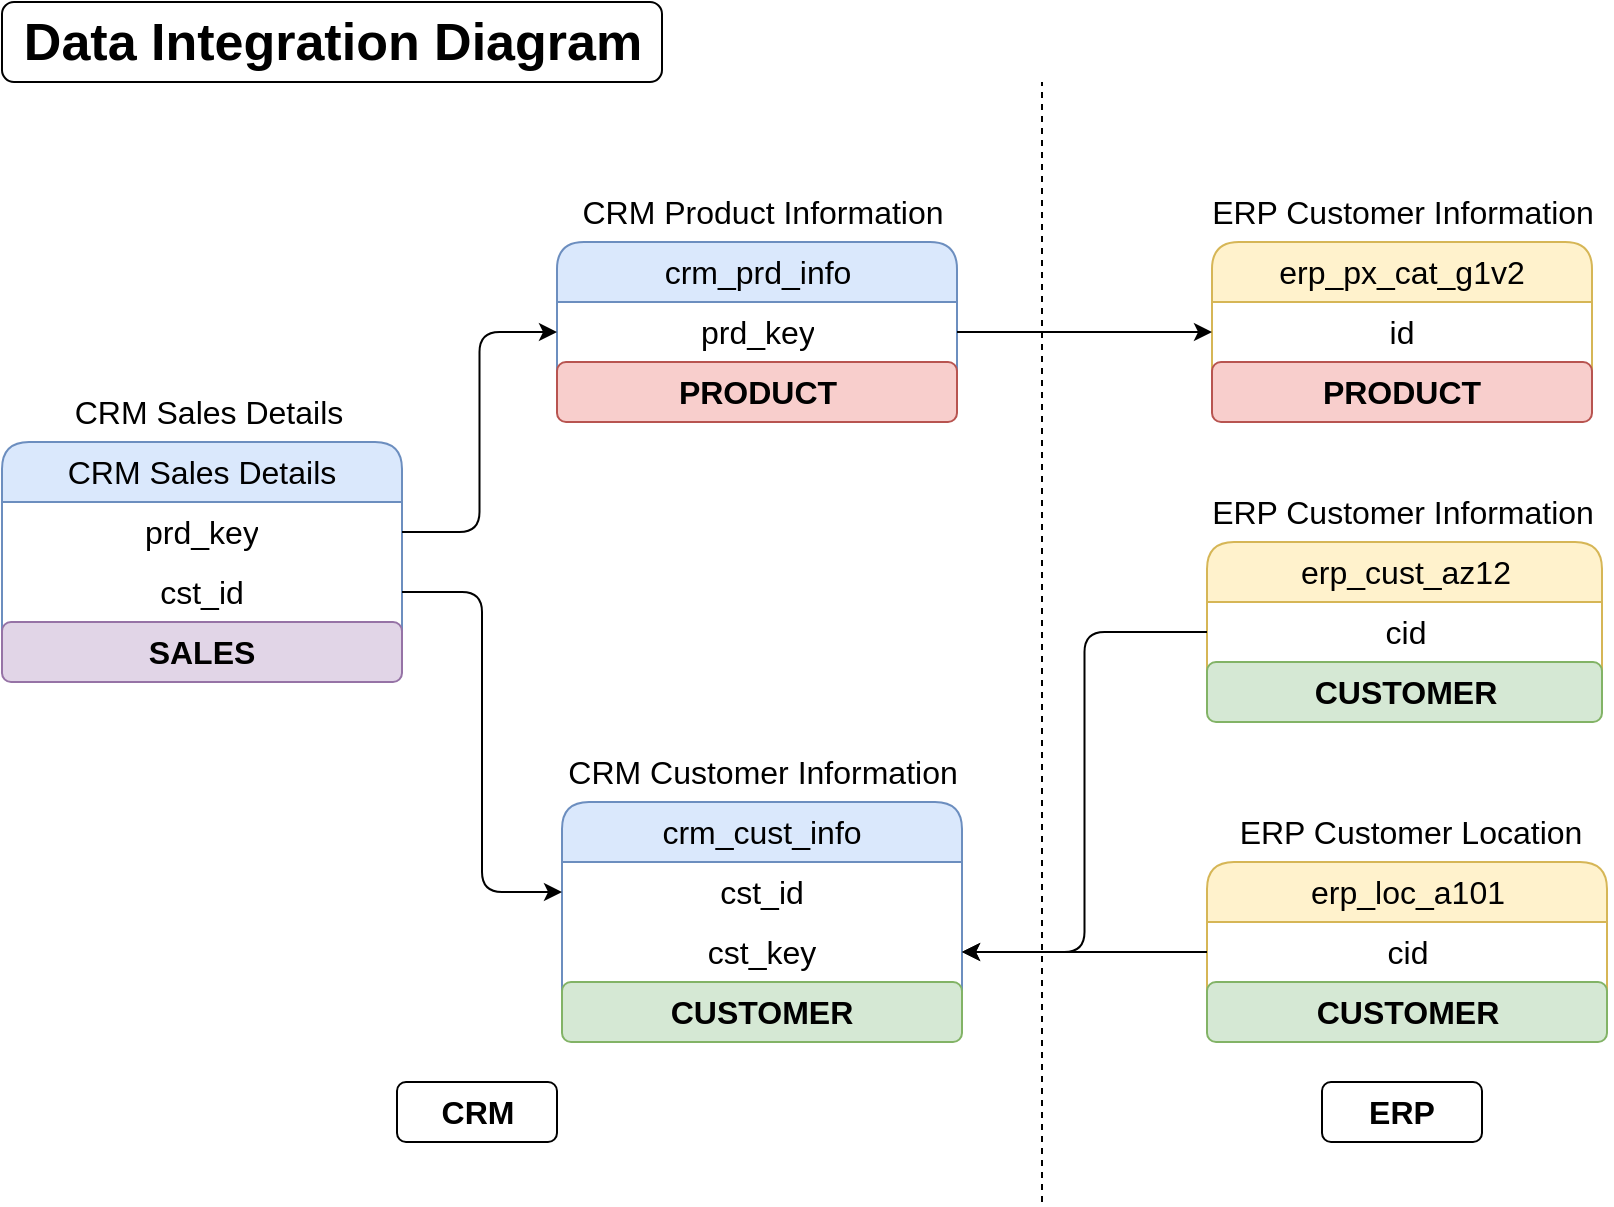 <mxfile version="28.1.2">
  <diagram name="Page-1" id="4e14MnDfn1doPlhyngxY">
    <mxGraphModel dx="1042" dy="626" grid="1" gridSize="10" guides="1" tooltips="1" connect="1" arrows="1" fold="1" page="1" pageScale="1" pageWidth="1169" pageHeight="827" math="0" shadow="0">
      <root>
        <mxCell id="0" />
        <mxCell id="1" parent="0" />
        <mxCell id="zzZW3iAsgWApVjhuWzjy-33" value="crm_cust_info" style="swimlane;fontStyle=0;childLayout=stackLayout;horizontal=1;startSize=30;horizontalStack=0;resizeParent=1;resizeParentMax=0;resizeLast=0;collapsible=1;marginBottom=0;whiteSpace=wrap;html=1;fontSize=16;rounded=1;fillColor=#dae8fc;strokeColor=#6c8ebf;" parent="1" vertex="1">
          <mxGeometry x="340" y="520" width="200" height="120" as="geometry" />
        </mxCell>
        <mxCell id="zzZW3iAsgWApVjhuWzjy-34" value="cst_id" style="text;strokeColor=none;fillColor=none;align=center;verticalAlign=middle;spacingLeft=4;spacingRight=4;overflow=hidden;points=[[0,0.5],[1,0.5]];portConstraint=eastwest;rotatable=0;whiteSpace=wrap;html=1;fontSize=16;rounded=1;" parent="zzZW3iAsgWApVjhuWzjy-33" vertex="1">
          <mxGeometry y="30" width="200" height="30" as="geometry" />
        </mxCell>
        <mxCell id="zzZW3iAsgWApVjhuWzjy-51" value="cst_key" style="text;strokeColor=none;fillColor=none;align=center;verticalAlign=middle;spacingLeft=4;spacingRight=4;overflow=hidden;points=[[0,0.5],[1,0.5]];portConstraint=eastwest;rotatable=0;whiteSpace=wrap;html=1;fontSize=16;rounded=1;" parent="zzZW3iAsgWApVjhuWzjy-33" vertex="1">
          <mxGeometry y="60" width="200" height="30" as="geometry" />
        </mxCell>
        <mxCell id="oV1ife8SuLFyNz0p8y8W-3" value="&lt;b&gt;CUSTOMER&lt;/b&gt;" style="text;strokeColor=#82b366;fillColor=#d5e8d4;align=center;verticalAlign=middle;spacingLeft=4;spacingRight=4;overflow=hidden;points=[[0,0.5],[1,0.5]];portConstraint=eastwest;rotatable=0;whiteSpace=wrap;html=1;fontSize=16;rounded=1;" vertex="1" parent="zzZW3iAsgWApVjhuWzjy-33">
          <mxGeometry y="90" width="200" height="30" as="geometry" />
        </mxCell>
        <mxCell id="zzZW3iAsgWApVjhuWzjy-35" value="CRM Customer Information" style="text;html=1;align=center;verticalAlign=middle;resizable=0;points=[];autosize=1;strokeColor=none;fillColor=none;fontSize=16;" parent="1" vertex="1">
          <mxGeometry x="330" y="490" width="220" height="30" as="geometry" />
        </mxCell>
        <mxCell id="zzZW3iAsgWApVjhuWzjy-36" value="crm_prd_info" style="swimlane;fontStyle=0;childLayout=stackLayout;horizontal=1;startSize=30;horizontalStack=0;resizeParent=1;resizeParentMax=0;resizeLast=0;collapsible=1;marginBottom=0;whiteSpace=wrap;html=1;fontSize=16;rounded=1;fillColor=#dae8fc;strokeColor=#6c8ebf;" parent="1" vertex="1">
          <mxGeometry x="337.5" y="240" width="200" height="90" as="geometry" />
        </mxCell>
        <mxCell id="zzZW3iAsgWApVjhuWzjy-37" value="prd_key" style="text;strokeColor=none;fillColor=none;align=center;verticalAlign=middle;spacingLeft=4;spacingRight=4;overflow=hidden;points=[[0,0.5],[1,0.5]];portConstraint=eastwest;rotatable=0;whiteSpace=wrap;html=1;fontSize=16;rounded=1;" parent="zzZW3iAsgWApVjhuWzjy-36" vertex="1">
          <mxGeometry y="30" width="200" height="30" as="geometry" />
        </mxCell>
        <mxCell id="oV1ife8SuLFyNz0p8y8W-1" value="&lt;b&gt;PRODUCT&lt;/b&gt;" style="text;strokeColor=#b85450;fillColor=#f8cecc;align=center;verticalAlign=middle;spacingLeft=4;spacingRight=4;overflow=hidden;points=[[0,0.5],[1,0.5]];portConstraint=eastwest;rotatable=0;whiteSpace=wrap;html=1;fontSize=16;rounded=1;" vertex="1" parent="zzZW3iAsgWApVjhuWzjy-36">
          <mxGeometry y="60" width="200" height="30" as="geometry" />
        </mxCell>
        <mxCell id="zzZW3iAsgWApVjhuWzjy-38" value="CRM Product Information" style="text;html=1;align=center;verticalAlign=middle;resizable=0;points=[];autosize=1;strokeColor=none;fillColor=none;fontSize=16;" parent="1" vertex="1">
          <mxGeometry x="340" y="210" width="200" height="30" as="geometry" />
        </mxCell>
        <mxCell id="zzZW3iAsgWApVjhuWzjy-39" value="CRM Sales Details" style="swimlane;fontStyle=0;childLayout=stackLayout;horizontal=1;startSize=30;horizontalStack=0;resizeParent=1;resizeParentMax=0;resizeLast=0;collapsible=1;marginBottom=0;whiteSpace=wrap;html=1;fontSize=16;rounded=1;fillColor=#dae8fc;strokeColor=#6c8ebf;" parent="1" vertex="1">
          <mxGeometry x="60" y="340" width="200" height="120" as="geometry" />
        </mxCell>
        <mxCell id="zzZW3iAsgWApVjhuWzjy-40" value="prd_key" style="text;strokeColor=none;fillColor=none;align=center;verticalAlign=middle;spacingLeft=4;spacingRight=4;overflow=hidden;points=[[0,0.5],[1,0.5]];portConstraint=eastwest;rotatable=0;whiteSpace=wrap;html=1;fontSize=16;rounded=1;" parent="zzZW3iAsgWApVjhuWzjy-39" vertex="1">
          <mxGeometry y="30" width="200" height="30" as="geometry" />
        </mxCell>
        <mxCell id="zzZW3iAsgWApVjhuWzjy-41" value="cst_id" style="text;strokeColor=none;fillColor=none;align=center;verticalAlign=middle;spacingLeft=4;spacingRight=4;overflow=hidden;points=[[0,0.5],[1,0.5]];portConstraint=eastwest;rotatable=0;whiteSpace=wrap;html=1;fontSize=16;rounded=1;" parent="zzZW3iAsgWApVjhuWzjy-39" vertex="1">
          <mxGeometry y="60" width="200" height="30" as="geometry" />
        </mxCell>
        <mxCell id="oV1ife8SuLFyNz0p8y8W-6" value="&lt;b&gt;SALES&lt;/b&gt;" style="text;strokeColor=#9673a6;fillColor=#e1d5e7;align=center;verticalAlign=middle;spacingLeft=4;spacingRight=4;overflow=hidden;points=[[0,0.5],[1,0.5]];portConstraint=eastwest;rotatable=0;whiteSpace=wrap;html=1;fontSize=16;rounded=1;" vertex="1" parent="zzZW3iAsgWApVjhuWzjy-39">
          <mxGeometry y="90" width="200" height="30" as="geometry" />
        </mxCell>
        <mxCell id="zzZW3iAsgWApVjhuWzjy-42" value="CRM Sales Details" style="text;html=1;align=center;verticalAlign=middle;resizable=0;points=[];autosize=1;strokeColor=none;fillColor=none;fontSize=16;" parent="1" vertex="1">
          <mxGeometry x="82.5" y="310" width="160" height="30" as="geometry" />
        </mxCell>
        <mxCell id="zzZW3iAsgWApVjhuWzjy-43" style="edgeStyle=orthogonalEdgeStyle;rounded=1;orthogonalLoop=1;jettySize=auto;html=1;entryX=0;entryY=0.5;entryDx=0;entryDy=0;curved=0;" parent="1" source="zzZW3iAsgWApVjhuWzjy-40" target="zzZW3iAsgWApVjhuWzjy-37" edge="1">
          <mxGeometry relative="1" as="geometry" />
        </mxCell>
        <mxCell id="zzZW3iAsgWApVjhuWzjy-44" style="edgeStyle=orthogonalEdgeStyle;rounded=1;orthogonalLoop=1;jettySize=auto;html=1;exitX=1;exitY=0.5;exitDx=0;exitDy=0;entryX=0;entryY=0.5;entryDx=0;entryDy=0;curved=0;" parent="1" source="zzZW3iAsgWApVjhuWzjy-41" target="zzZW3iAsgWApVjhuWzjy-34" edge="1">
          <mxGeometry relative="1" as="geometry" />
        </mxCell>
        <mxCell id="zzZW3iAsgWApVjhuWzjy-46" value="erp_cust_az12" style="swimlane;fontStyle=0;childLayout=stackLayout;horizontal=1;startSize=30;horizontalStack=0;resizeParent=1;resizeParentMax=0;resizeLast=0;collapsible=1;marginBottom=0;whiteSpace=wrap;html=1;fontSize=16;rounded=1;fillColor=#fff2cc;strokeColor=#d6b656;" parent="1" vertex="1">
          <mxGeometry x="662.5" y="390" width="197.5" height="90" as="geometry" />
        </mxCell>
        <mxCell id="zzZW3iAsgWApVjhuWzjy-47" value="cid" style="text;strokeColor=none;fillColor=none;align=center;verticalAlign=middle;spacingLeft=4;spacingRight=4;overflow=hidden;points=[[0,0.5],[1,0.5]];portConstraint=eastwest;rotatable=0;whiteSpace=wrap;html=1;fontSize=16;rounded=1;" parent="zzZW3iAsgWApVjhuWzjy-46" vertex="1">
          <mxGeometry y="30" width="197.5" height="30" as="geometry" />
        </mxCell>
        <mxCell id="oV1ife8SuLFyNz0p8y8W-4" value="&lt;b&gt;CUSTOMER&lt;/b&gt;" style="text;strokeColor=#82b366;fillColor=#d5e8d4;align=center;verticalAlign=middle;spacingLeft=4;spacingRight=4;overflow=hidden;points=[[0,0.5],[1,0.5]];portConstraint=eastwest;rotatable=0;whiteSpace=wrap;html=1;fontSize=16;rounded=1;" vertex="1" parent="zzZW3iAsgWApVjhuWzjy-46">
          <mxGeometry y="60" width="197.5" height="30" as="geometry" />
        </mxCell>
        <mxCell id="zzZW3iAsgWApVjhuWzjy-53" value="ERP Customer Information" style="text;html=1;align=center;verticalAlign=middle;resizable=0;points=[];autosize=1;strokeColor=none;fillColor=none;fontSize=16;" parent="1" vertex="1">
          <mxGeometry x="655" y="360" width="210" height="30" as="geometry" />
        </mxCell>
        <mxCell id="zzZW3iAsgWApVjhuWzjy-55" value="erp_loc_a101" style="swimlane;fontStyle=0;childLayout=stackLayout;horizontal=1;startSize=30;horizontalStack=0;resizeParent=1;resizeParentMax=0;resizeLast=0;collapsible=1;marginBottom=0;whiteSpace=wrap;html=1;fontSize=16;rounded=1;fillColor=#fff2cc;strokeColor=#d6b656;" parent="1" vertex="1">
          <mxGeometry x="662.5" y="550" width="200" height="90" as="geometry">
            <mxRectangle x="660" y="550" width="140" height="30" as="alternateBounds" />
          </mxGeometry>
        </mxCell>
        <mxCell id="zzZW3iAsgWApVjhuWzjy-56" value="cid" style="text;strokeColor=none;fillColor=none;align=center;verticalAlign=middle;spacingLeft=4;spacingRight=4;overflow=hidden;points=[[0,0.5],[1,0.5]];portConstraint=eastwest;rotatable=0;whiteSpace=wrap;html=1;fontSize=16;rounded=1;" parent="zzZW3iAsgWApVjhuWzjy-55" vertex="1">
          <mxGeometry y="30" width="200" height="30" as="geometry" />
        </mxCell>
        <mxCell id="oV1ife8SuLFyNz0p8y8W-5" value="&lt;b&gt;CUSTOMER&lt;/b&gt;" style="text;strokeColor=#82b366;fillColor=#d5e8d4;align=center;verticalAlign=middle;spacingLeft=4;spacingRight=4;overflow=hidden;points=[[0,0.5],[1,0.5]];portConstraint=eastwest;rotatable=0;whiteSpace=wrap;html=1;fontSize=16;rounded=1;" vertex="1" parent="zzZW3iAsgWApVjhuWzjy-55">
          <mxGeometry y="60" width="200" height="30" as="geometry" />
        </mxCell>
        <mxCell id="zzZW3iAsgWApVjhuWzjy-57" value="&lt;font&gt;ERP Customer Location&lt;/font&gt;" style="text;html=1;align=center;verticalAlign=middle;resizable=0;points=[];autosize=1;strokeColor=none;fillColor=none;fontSize=16;" parent="1" vertex="1">
          <mxGeometry x="668.75" y="520" width="190" height="30" as="geometry" />
        </mxCell>
        <mxCell id="zzZW3iAsgWApVjhuWzjy-59" value="erp_px_cat_g1v2" style="swimlane;fontStyle=0;childLayout=stackLayout;horizontal=1;startSize=30;horizontalStack=0;resizeParent=1;resizeParentMax=0;resizeLast=0;collapsible=1;marginBottom=0;whiteSpace=wrap;html=1;fontSize=16;rounded=1;fillColor=#fff2cc;strokeColor=#d6b656;" parent="1" vertex="1">
          <mxGeometry x="665" y="240" width="190" height="90" as="geometry" />
        </mxCell>
        <mxCell id="zzZW3iAsgWApVjhuWzjy-60" value="id" style="text;strokeColor=none;fillColor=none;align=center;verticalAlign=middle;spacingLeft=4;spacingRight=4;overflow=hidden;points=[[0,0.5],[1,0.5]];portConstraint=eastwest;rotatable=0;whiteSpace=wrap;html=1;fontSize=16;rounded=1;" parent="zzZW3iAsgWApVjhuWzjy-59" vertex="1">
          <mxGeometry y="30" width="190" height="30" as="geometry" />
        </mxCell>
        <mxCell id="oV1ife8SuLFyNz0p8y8W-2" value="&lt;b&gt;PRODUCT&lt;/b&gt;" style="text;strokeColor=#b85450;fillColor=#f8cecc;align=center;verticalAlign=middle;spacingLeft=4;spacingRight=4;overflow=hidden;points=[[0,0.5],[1,0.5]];portConstraint=eastwest;rotatable=0;whiteSpace=wrap;html=1;fontSize=16;rounded=1;" vertex="1" parent="zzZW3iAsgWApVjhuWzjy-59">
          <mxGeometry y="60" width="190" height="30" as="geometry" />
        </mxCell>
        <mxCell id="zzZW3iAsgWApVjhuWzjy-61" value="ERP Customer Information" style="text;html=1;align=center;verticalAlign=middle;resizable=0;points=[];autosize=1;strokeColor=none;fillColor=none;fontSize=16;" parent="1" vertex="1">
          <mxGeometry x="655" y="210" width="210" height="30" as="geometry" />
        </mxCell>
        <mxCell id="zzZW3iAsgWApVjhuWzjy-74" value="&lt;b&gt;&lt;font style=&quot;font-size: 16px;&quot;&gt;CRM&lt;/font&gt;&lt;/b&gt;" style="rounded=1;whiteSpace=wrap;html=1;fillColor=none;strokeColor=default;" parent="1" vertex="1">
          <mxGeometry x="257.5" y="660" width="80" height="30" as="geometry" />
        </mxCell>
        <mxCell id="oV1ife8SuLFyNz0p8y8W-10" style="edgeStyle=orthogonalEdgeStyle;rounded=1;orthogonalLoop=1;jettySize=auto;html=1;exitX=1;exitY=0.5;exitDx=0;exitDy=0;curved=0;" edge="1" parent="1" source="zzZW3iAsgWApVjhuWzjy-37" target="zzZW3iAsgWApVjhuWzjy-60">
          <mxGeometry relative="1" as="geometry" />
        </mxCell>
        <mxCell id="oV1ife8SuLFyNz0p8y8W-23" style="edgeStyle=orthogonalEdgeStyle;rounded=1;orthogonalLoop=1;jettySize=auto;html=1;exitX=0;exitY=0.5;exitDx=0;exitDy=0;entryX=1;entryY=0.5;entryDx=0;entryDy=0;curved=0;" edge="1" parent="1" source="zzZW3iAsgWApVjhuWzjy-47" target="zzZW3iAsgWApVjhuWzjy-51">
          <mxGeometry relative="1" as="geometry" />
        </mxCell>
        <mxCell id="oV1ife8SuLFyNz0p8y8W-25" style="edgeStyle=orthogonalEdgeStyle;rounded=1;orthogonalLoop=1;jettySize=auto;html=1;exitX=0;exitY=0.5;exitDx=0;exitDy=0;curved=0;" edge="1" parent="1" source="zzZW3iAsgWApVjhuWzjy-56" target="zzZW3iAsgWApVjhuWzjy-51">
          <mxGeometry relative="1" as="geometry" />
        </mxCell>
        <mxCell id="oV1ife8SuLFyNz0p8y8W-28" value="&lt;b&gt;&lt;font style=&quot;font-size: 26px;&quot;&gt;Data Integration Diagram&lt;/font&gt;&lt;/b&gt;" style="text;html=1;align=center;verticalAlign=middle;resizable=0;points=[];autosize=1;strokeColor=default;fillColor=none;rounded=1;" vertex="1" parent="1">
          <mxGeometry x="60" y="120" width="330" height="40" as="geometry" />
        </mxCell>
        <mxCell id="oV1ife8SuLFyNz0p8y8W-30" value="" style="endArrow=none;html=1;rounded=0;dashed=1;" edge="1" parent="1">
          <mxGeometry width="50" height="50" relative="1" as="geometry">
            <mxPoint x="580" y="720" as="sourcePoint" />
            <mxPoint x="580" y="160" as="targetPoint" />
          </mxGeometry>
        </mxCell>
        <mxCell id="oV1ife8SuLFyNz0p8y8W-31" value="&lt;b&gt;&lt;font style=&quot;font-size: 16px;&quot;&gt;ERP&lt;/font&gt;&lt;/b&gt;" style="rounded=1;whiteSpace=wrap;html=1;fillColor=none;strokeColor=default;" vertex="1" parent="1">
          <mxGeometry x="720" y="660" width="80" height="30" as="geometry" />
        </mxCell>
      </root>
    </mxGraphModel>
  </diagram>
</mxfile>
